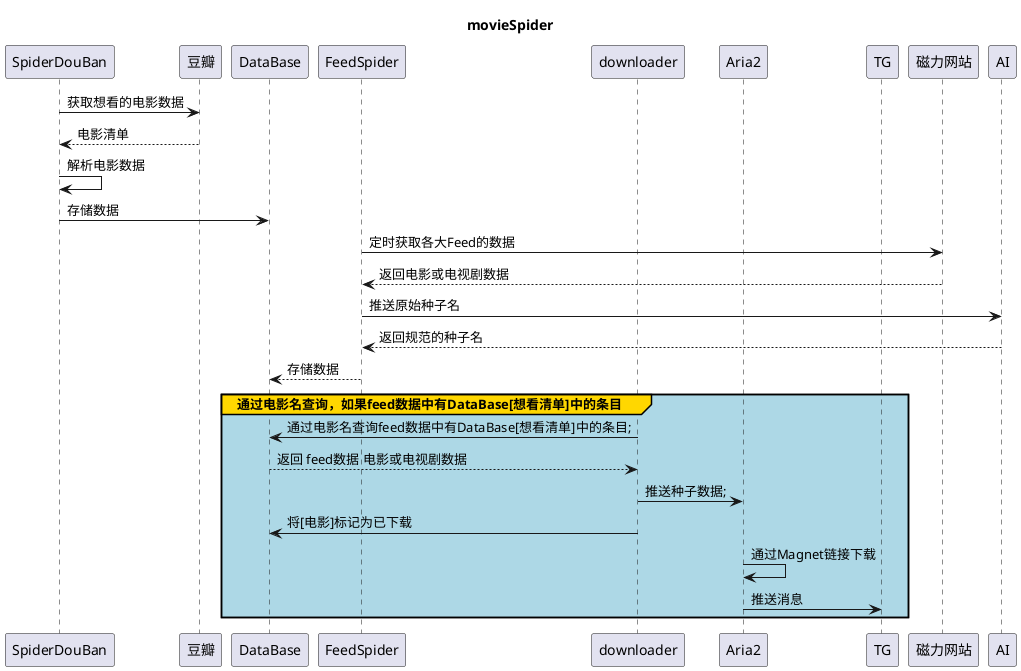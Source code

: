 @startuml
title movieSpider

participant SpiderDouBan
participant 豆瓣
participant DataBase

participant FeedSpider
participant downloader
participant Aria2
participant TG

SpiderDouBan -> 豆瓣: 获取想看的电影数据
豆瓣 --> SpiderDouBan: 电影清单
SpiderDouBan -> SpiderDouBan: 解析电影数据
SpiderDouBan -> DataBase: 存储数据

FeedSpider -> 磁力网站: 定时获取各大Feed的数据
磁力网站 --> FeedSpider: 返回电影或电视剧数据
FeedSpider -> AI: 推送原始种子名
AI --> FeedSpider: 返回规范的种子名
FeedSpider --> DataBase: 存储数据
group#Gold #LightBlue 通过电影名查询，如果feed数据中有DataBase[想看清单]中的条目
    downloader -> DataBase: 通过电影名查询feed数据中有DataBase[想看清单]中的条目;
    DataBase-->downloader: 返回 feed数据 电影或电视剧数据
    downloader -> Aria2: 推送种子数据;
    downloader -> DataBase: 将[电影]标记为已下载
    Aria2 -> Aria2: 通过Magnet链接下载
    Aria2 -> TG: 推送消息
end
@enduml